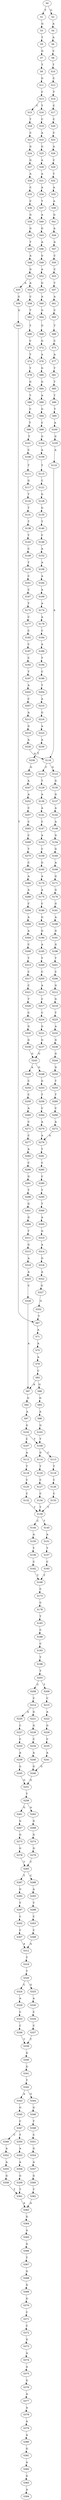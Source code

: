 strict digraph  {
	S0 -> S1 [ label = T ];
	S0 -> S2 [ label = G ];
	S1 -> S3 [ label = G ];
	S2 -> S4 [ label = A ];
	S3 -> S5 [ label = T ];
	S4 -> S6 [ label = A ];
	S5 -> S7 [ label = G ];
	S6 -> S8 [ label = C ];
	S7 -> S9 [ label = T ];
	S8 -> S10 [ label = T ];
	S9 -> S11 [ label = G ];
	S10 -> S12 [ label = C ];
	S11 -> S13 [ label = C ];
	S12 -> S14 [ label = T ];
	S13 -> S15 [ label = C ];
	S13 -> S16 [ label = T ];
	S14 -> S17 [ label = C ];
	S15 -> S18 [ label = T ];
	S16 -> S19 [ label = C ];
	S17 -> S20 [ label = C ];
	S18 -> S21 [ label = C ];
	S19 -> S22 [ label = A ];
	S20 -> S23 [ label = C ];
	S21 -> S24 [ label = G ];
	S22 -> S25 [ label = G ];
	S23 -> S26 [ label = A ];
	S24 -> S27 [ label = G ];
	S25 -> S28 [ label = A ];
	S26 -> S29 [ label = C ];
	S27 -> S30 [ label = A ];
	S28 -> S31 [ label = A ];
	S29 -> S32 [ label = T ];
	S30 -> S33 [ label = C ];
	S31 -> S34 [ label = A ];
	S32 -> S35 [ label = A ];
	S33 -> S36 [ label = C ];
	S34 -> S37 [ label = T ];
	S35 -> S38 [ label = A ];
	S36 -> S39 [ label = G ];
	S37 -> S40 [ label = A ];
	S38 -> S41 [ label = G ];
	S39 -> S42 [ label = G ];
	S40 -> S43 [ label = G ];
	S41 -> S44 [ label = A ];
	S42 -> S45 [ label = T ];
	S43 -> S46 [ label = A ];
	S44 -> S47 [ label = A ];
	S45 -> S48 [ label = A ];
	S46 -> S49 [ label = G ];
	S47 -> S50 [ label = C ];
	S48 -> S51 [ label = G ];
	S49 -> S52 [ label = A ];
	S50 -> S53 [ label = C ];
	S51 -> S54 [ label = A ];
	S51 -> S55 [ label = A ];
	S52 -> S56 [ label = G ];
	S53 -> S57 [ label = T ];
	S54 -> S58 [ label = C ];
	S55 -> S59 [ label = G ];
	S56 -> S60 [ label = A ];
	S57 -> S61 [ label = A ];
	S58 -> S62 [ label = T ];
	S59 -> S63 [ label = G ];
	S60 -> S64 [ label = G ];
	S61 -> S65 [ label = C ];
	S62 -> S66 [ label = T ];
	S63 -> S67 [ label = T ];
	S64 -> S68 [ label = G ];
	S65 -> S69 [ label = T ];
	S66 -> S70 [ label = C ];
	S67 -> S71 [ label = A ];
	S68 -> S72 [ label = G ];
	S69 -> S73 [ label = C ];
	S70 -> S74 [ label = T ];
	S71 -> S75 [ label = A ];
	S72 -> S76 [ label = A ];
	S73 -> S77 [ label = A ];
	S74 -> S78 [ label = T ];
	S75 -> S79 [ label = A ];
	S76 -> S80 [ label = G ];
	S77 -> S81 [ label = T ];
	S78 -> S82 [ label = G ];
	S79 -> S83 [ label = C ];
	S80 -> S84 [ label = G ];
	S81 -> S85 [ label = T ];
	S82 -> S86 [ label = T ];
	S83 -> S87 [ label = A ];
	S83 -> S88 [ label = G ];
	S84 -> S89 [ label = A ];
	S85 -> S90 [ label = T ];
	S86 -> S91 [ label = C ];
	S87 -> S92 [ label = G ];
	S88 -> S93 [ label = G ];
	S89 -> S94 [ label = G ];
	S90 -> S95 [ label = T ];
	S91 -> S96 [ label = T ];
	S92 -> S97 [ label = A ];
	S93 -> S98 [ label = A ];
	S94 -> S99 [ label = C ];
	S95 -> S100 [ label = A ];
	S96 -> S101 [ label = T ];
	S97 -> S102 [ label = G ];
	S98 -> S103 [ label = G ];
	S99 -> S104 [ label = G ];
	S100 -> S105 [ label = G ];
	S101 -> S106 [ label = C ];
	S102 -> S107 [ label = C ];
	S102 -> S108 [ label = T ];
	S103 -> S108 [ label = T ];
	S104 -> S109 [ label = A ];
	S105 -> S110 [ label = A ];
	S106 -> S111 [ label = T ];
	S107 -> S112 [ label = A ];
	S108 -> S113 [ label = C ];
	S108 -> S114 [ label = G ];
	S109 -> S115 [ label = T ];
	S110 -> S116 [ label = A ];
	S111 -> S117 [ label = G ];
	S112 -> S118 [ label = T ];
	S113 -> S119 [ label = T ];
	S114 -> S120 [ label = T ];
	S115 -> S121 [ label = C ];
	S116 -> S122 [ label = C ];
	S116 -> S123 [ label = G ];
	S117 -> S124 [ label = T ];
	S118 -> S125 [ label = C ];
	S119 -> S126 [ label = C ];
	S120 -> S127 [ label = C ];
	S121 -> S128 [ label = G ];
	S122 -> S129 [ label = T ];
	S123 -> S130 [ label = G ];
	S124 -> S131 [ label = T ];
	S125 -> S132 [ label = C ];
	S126 -> S133 [ label = C ];
	S127 -> S134 [ label = C ];
	S128 -> S135 [ label = G ];
	S129 -> S136 [ label = A ];
	S130 -> S137 [ label = G ];
	S131 -> S138 [ label = T ];
	S132 -> S139 [ label = T ];
	S133 -> S139 [ label = T ];
	S134 -> S139 [ label = T ];
	S135 -> S140 [ label = T ];
	S136 -> S141 [ label = A ];
	S137 -> S142 [ label = A ];
	S138 -> S143 [ label = T ];
	S139 -> S144 [ label = C ];
	S139 -> S145 [ label = T ];
	S140 -> S146 [ label = C ];
	S141 -> S147 [ label = C ];
	S142 -> S148 [ label = A ];
	S143 -> S149 [ label = C ];
	S144 -> S150 [ label = A ];
	S145 -> S151 [ label = A ];
	S146 -> S152 [ label = A ];
	S147 -> S153 [ label = A ];
	S148 -> S154 [ label = G ];
	S149 -> S155 [ label = T ];
	S150 -> S156 [ label = T ];
	S151 -> S157 [ label = T ];
	S152 -> S158 [ label = A ];
	S153 -> S159 [ label = C ];
	S154 -> S160 [ label = G ];
	S155 -> S161 [ label = C ];
	S156 -> S162 [ label = C ];
	S157 -> S163 [ label = C ];
	S158 -> S164 [ label = A ];
	S159 -> S165 [ label = G ];
	S160 -> S166 [ label = A ];
	S161 -> S167 [ label = C ];
	S162 -> S168 [ label = T ];
	S163 -> S168 [ label = T ];
	S164 -> S169 [ label = A ];
	S165 -> S170 [ label = A ];
	S166 -> S171 [ label = G ];
	S167 -> S172 [ label = T ];
	S168 -> S173 [ label = C ];
	S169 -> S174 [ label = A ];
	S170 -> S175 [ label = A ];
	S171 -> S176 [ label = G ];
	S172 -> S177 [ label = C ];
	S173 -> S178 [ label = C ];
	S174 -> S179 [ label = A ];
	S175 -> S180 [ label = C ];
	S176 -> S181 [ label = G ];
	S177 -> S182 [ label = C ];
	S178 -> S183 [ label = T ];
	S179 -> S184 [ label = C ];
	S180 -> S185 [ label = G ];
	S181 -> S186 [ label = A ];
	S182 -> S187 [ label = C ];
	S183 -> S188 [ label = C ];
	S184 -> S189 [ label = A ];
	S185 -> S190 [ label = G ];
	S186 -> S191 [ label = G ];
	S187 -> S192 [ label = C ];
	S188 -> S193 [ label = C ];
	S189 -> S194 [ label = T ];
	S190 -> S195 [ label = A ];
	S191 -> S196 [ label = G ];
	S192 -> S197 [ label = T ];
	S193 -> S198 [ label = T ];
	S194 -> S199 [ label = C ];
	S195 -> S200 [ label = T ];
	S196 -> S201 [ label = T ];
	S197 -> S202 [ label = A ];
	S198 -> S203 [ label = T ];
	S199 -> S204 [ label = T ];
	S200 -> S205 [ label = C ];
	S201 -> S206 [ label = C ];
	S202 -> S207 [ label = C ];
	S203 -> S208 [ label = C ];
	S203 -> S209 [ label = T ];
	S204 -> S210 [ label = A ];
	S205 -> S211 [ label = A ];
	S206 -> S212 [ label = G ];
	S207 -> S213 [ label = A ];
	S208 -> S214 [ label = C ];
	S209 -> S215 [ label = C ];
	S210 -> S216 [ label = G ];
	S211 -> S217 [ label = C ];
	S212 -> S218 [ label = G ];
	S213 -> S219 [ label = G ];
	S214 -> S220 [ label = A ];
	S214 -> S221 [ label = G ];
	S215 -> S222 [ label = A ];
	S216 -> S223 [ label = A ];
	S217 -> S224 [ label = C ];
	S218 -> S225 [ label = T ];
	S219 -> S226 [ label = A ];
	S220 -> S227 [ label = C ];
	S221 -> S228 [ label = G ];
	S222 -> S229 [ label = G ];
	S223 -> S230 [ label = A ];
	S224 -> S231 [ label = G ];
	S225 -> S232 [ label = A ];
	S226 -> S116 [ label = A ];
	S227 -> S233 [ label = C ];
	S228 -> S234 [ label = C ];
	S229 -> S235 [ label = C ];
	S230 -> S236 [ label = T ];
	S231 -> S237 [ label = G ];
	S232 -> S238 [ label = G ];
	S233 -> S239 [ label = A ];
	S234 -> S240 [ label = A ];
	S235 -> S241 [ label = A ];
	S236 -> S242 [ label = G ];
	S237 -> S243 [ label = G ];
	S238 -> S244 [ label = G ];
	S239 -> S245 [ label = G ];
	S240 -> S246 [ label = G ];
	S241 -> S246 [ label = G ];
	S242 -> S247 [ label = A ];
	S243 -> S248 [ label = G ];
	S243 -> S249 [ label = A ];
	S244 -> S250 [ label = G ];
	S245 -> S251 [ label = G ];
	S246 -> S251 [ label = G ];
	S247 -> S252 [ label = A ];
	S248 -> S253 [ label = G ];
	S249 -> S254 [ label = C ];
	S250 -> S255 [ label = T ];
	S251 -> S256 [ label = T ];
	S252 -> S257 [ label = C ];
	S253 -> S258 [ label = T ];
	S254 -> S259 [ label = C ];
	S255 -> S260 [ label = T ];
	S256 -> S261 [ label = G ];
	S256 -> S262 [ label = A ];
	S257 -> S263 [ label = C ];
	S258 -> S264 [ label = C ];
	S259 -> S265 [ label = A ];
	S260 -> S266 [ label = C ];
	S261 -> S267 [ label = G ];
	S262 -> S268 [ label = G ];
	S263 -> S269 [ label = C ];
	S264 -> S270 [ label = A ];
	S265 -> S271 [ label = C ];
	S266 -> S272 [ label = A ];
	S267 -> S273 [ label = G ];
	S268 -> S274 [ label = G ];
	S269 -> S275 [ label = T ];
	S270 -> S276 [ label = A ];
	S271 -> S277 [ label = C ];
	S272 -> S276 [ label = A ];
	S273 -> S278 [ label = G ];
	S274 -> S279 [ label = G ];
	S275 -> S280 [ label = C ];
	S276 -> S281 [ label = T ];
	S277 -> S282 [ label = A ];
	S278 -> S283 [ label = T ];
	S279 -> S283 [ label = T ];
	S280 -> S284 [ label = A ];
	S281 -> S285 [ label = C ];
	S282 -> S286 [ label = C ];
	S283 -> S287 [ label = T ];
	S283 -> S288 [ label = C ];
	S284 -> S289 [ label = A ];
	S285 -> S290 [ label = C ];
	S286 -> S291 [ label = G ];
	S287 -> S292 [ label = G ];
	S288 -> S293 [ label = A ];
	S289 -> S294 [ label = C ];
	S290 -> S295 [ label = T ];
	S291 -> S296 [ label = T ];
	S292 -> S297 [ label = T ];
	S293 -> S298 [ label = T ];
	S294 -> S299 [ label = A ];
	S295 -> S300 [ label = T ];
	S296 -> S301 [ label = G ];
	S297 -> S302 [ label = C ];
	S298 -> S303 [ label = C ];
	S299 -> S304 [ label = A ];
	S300 -> S305 [ label = A ];
	S301 -> S306 [ label = G ];
	S302 -> S307 [ label = C ];
	S303 -> S308 [ label = C ];
	S304 -> S309 [ label = C ];
	S305 -> S310 [ label = G ];
	S306 -> S311 [ label = T ];
	S307 -> S312 [ label = A ];
	S308 -> S312 [ label = A ];
	S309 -> S313 [ label = T ];
	S310 -> S314 [ label = A ];
	S311 -> S315 [ label = G ];
	S312 -> S316 [ label = T ];
	S313 -> S317 [ label = C ];
	S314 -> S318 [ label = G ];
	S315 -> S319 [ label = A ];
	S316 -> S320 [ label = T ];
	S317 -> S321 [ label = C ];
	S318 -> S322 [ label = A ];
	S319 -> S323 [ label = A ];
	S320 -> S324 [ label = C ];
	S320 -> S325 [ label = G ];
	S321 -> S326 [ label = T ];
	S322 -> S327 [ label = G ];
	S323 -> S328 [ label = C ];
	S324 -> S329 [ label = A ];
	S325 -> S330 [ label = A ];
	S326 -> S331 [ label = C ];
	S327 -> S332 [ label = G ];
	S328 -> S87 [ label = A ];
	S329 -> S333 [ label = C ];
	S330 -> S334 [ label = C ];
	S331 -> S335 [ label = G ];
	S332 -> S67 [ label = T ];
	S333 -> S336 [ label = C ];
	S334 -> S337 [ label = C ];
	S335 -> S338 [ label = G ];
	S336 -> S339 [ label = T ];
	S337 -> S339 [ label = T ];
	S338 -> S243 [ label = G ];
	S339 -> S340 [ label = G ];
	S340 -> S341 [ label = G ];
	S341 -> S342 [ label = T ];
	S342 -> S343 [ label = A ];
	S342 -> S344 [ label = G ];
	S343 -> S345 [ label = G ];
	S344 -> S346 [ label = G ];
	S345 -> S347 [ label = C ];
	S346 -> S348 [ label = T ];
	S347 -> S349 [ label = C ];
	S347 -> S350 [ label = T ];
	S348 -> S351 [ label = C ];
	S349 -> S352 [ label = A ];
	S350 -> S353 [ label = A ];
	S351 -> S354 [ label = G ];
	S352 -> S355 [ label = A ];
	S353 -> S356 [ label = A ];
	S354 -> S357 [ label = A ];
	S355 -> S358 [ label = G ];
	S356 -> S359 [ label = G ];
	S357 -> S360 [ label = G ];
	S358 -> S361 [ label = T ];
	S359 -> S361 [ label = T ];
	S360 -> S362 [ label = T ];
	S361 -> S363 [ label = A ];
	S362 -> S363 [ label = A ];
	S363 -> S364 [ label = G ];
	S364 -> S365 [ label = A ];
	S365 -> S366 [ label = G ];
	S366 -> S367 [ label = T ];
	S367 -> S368 [ label = G ];
	S368 -> S369 [ label = G ];
	S369 -> S370 [ label = G ];
	S370 -> S371 [ label = C ];
	S371 -> S372 [ label = C ];
	S372 -> S373 [ label = G ];
	S373 -> S374 [ label = A ];
	S374 -> S375 [ label = A ];
	S375 -> S376 [ label = G ];
	S376 -> S377 [ label = A ];
	S377 -> S378 [ label = A ];
	S378 -> S379 [ label = A ];
	S379 -> S380 [ label = A ];
	S380 -> S381 [ label = G ];
	S381 -> S382 [ label = A ];
	S382 -> S383 [ label = G ];
	S383 -> S384 [ label = A ];
}
